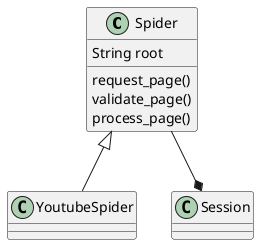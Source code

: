 @startuml
Spider <|-- YoutubeSpider
Spider --* Session

Spider : String root
Spider : request_page()
Spider : validate_page()
Spider : process_page()


@enduml

